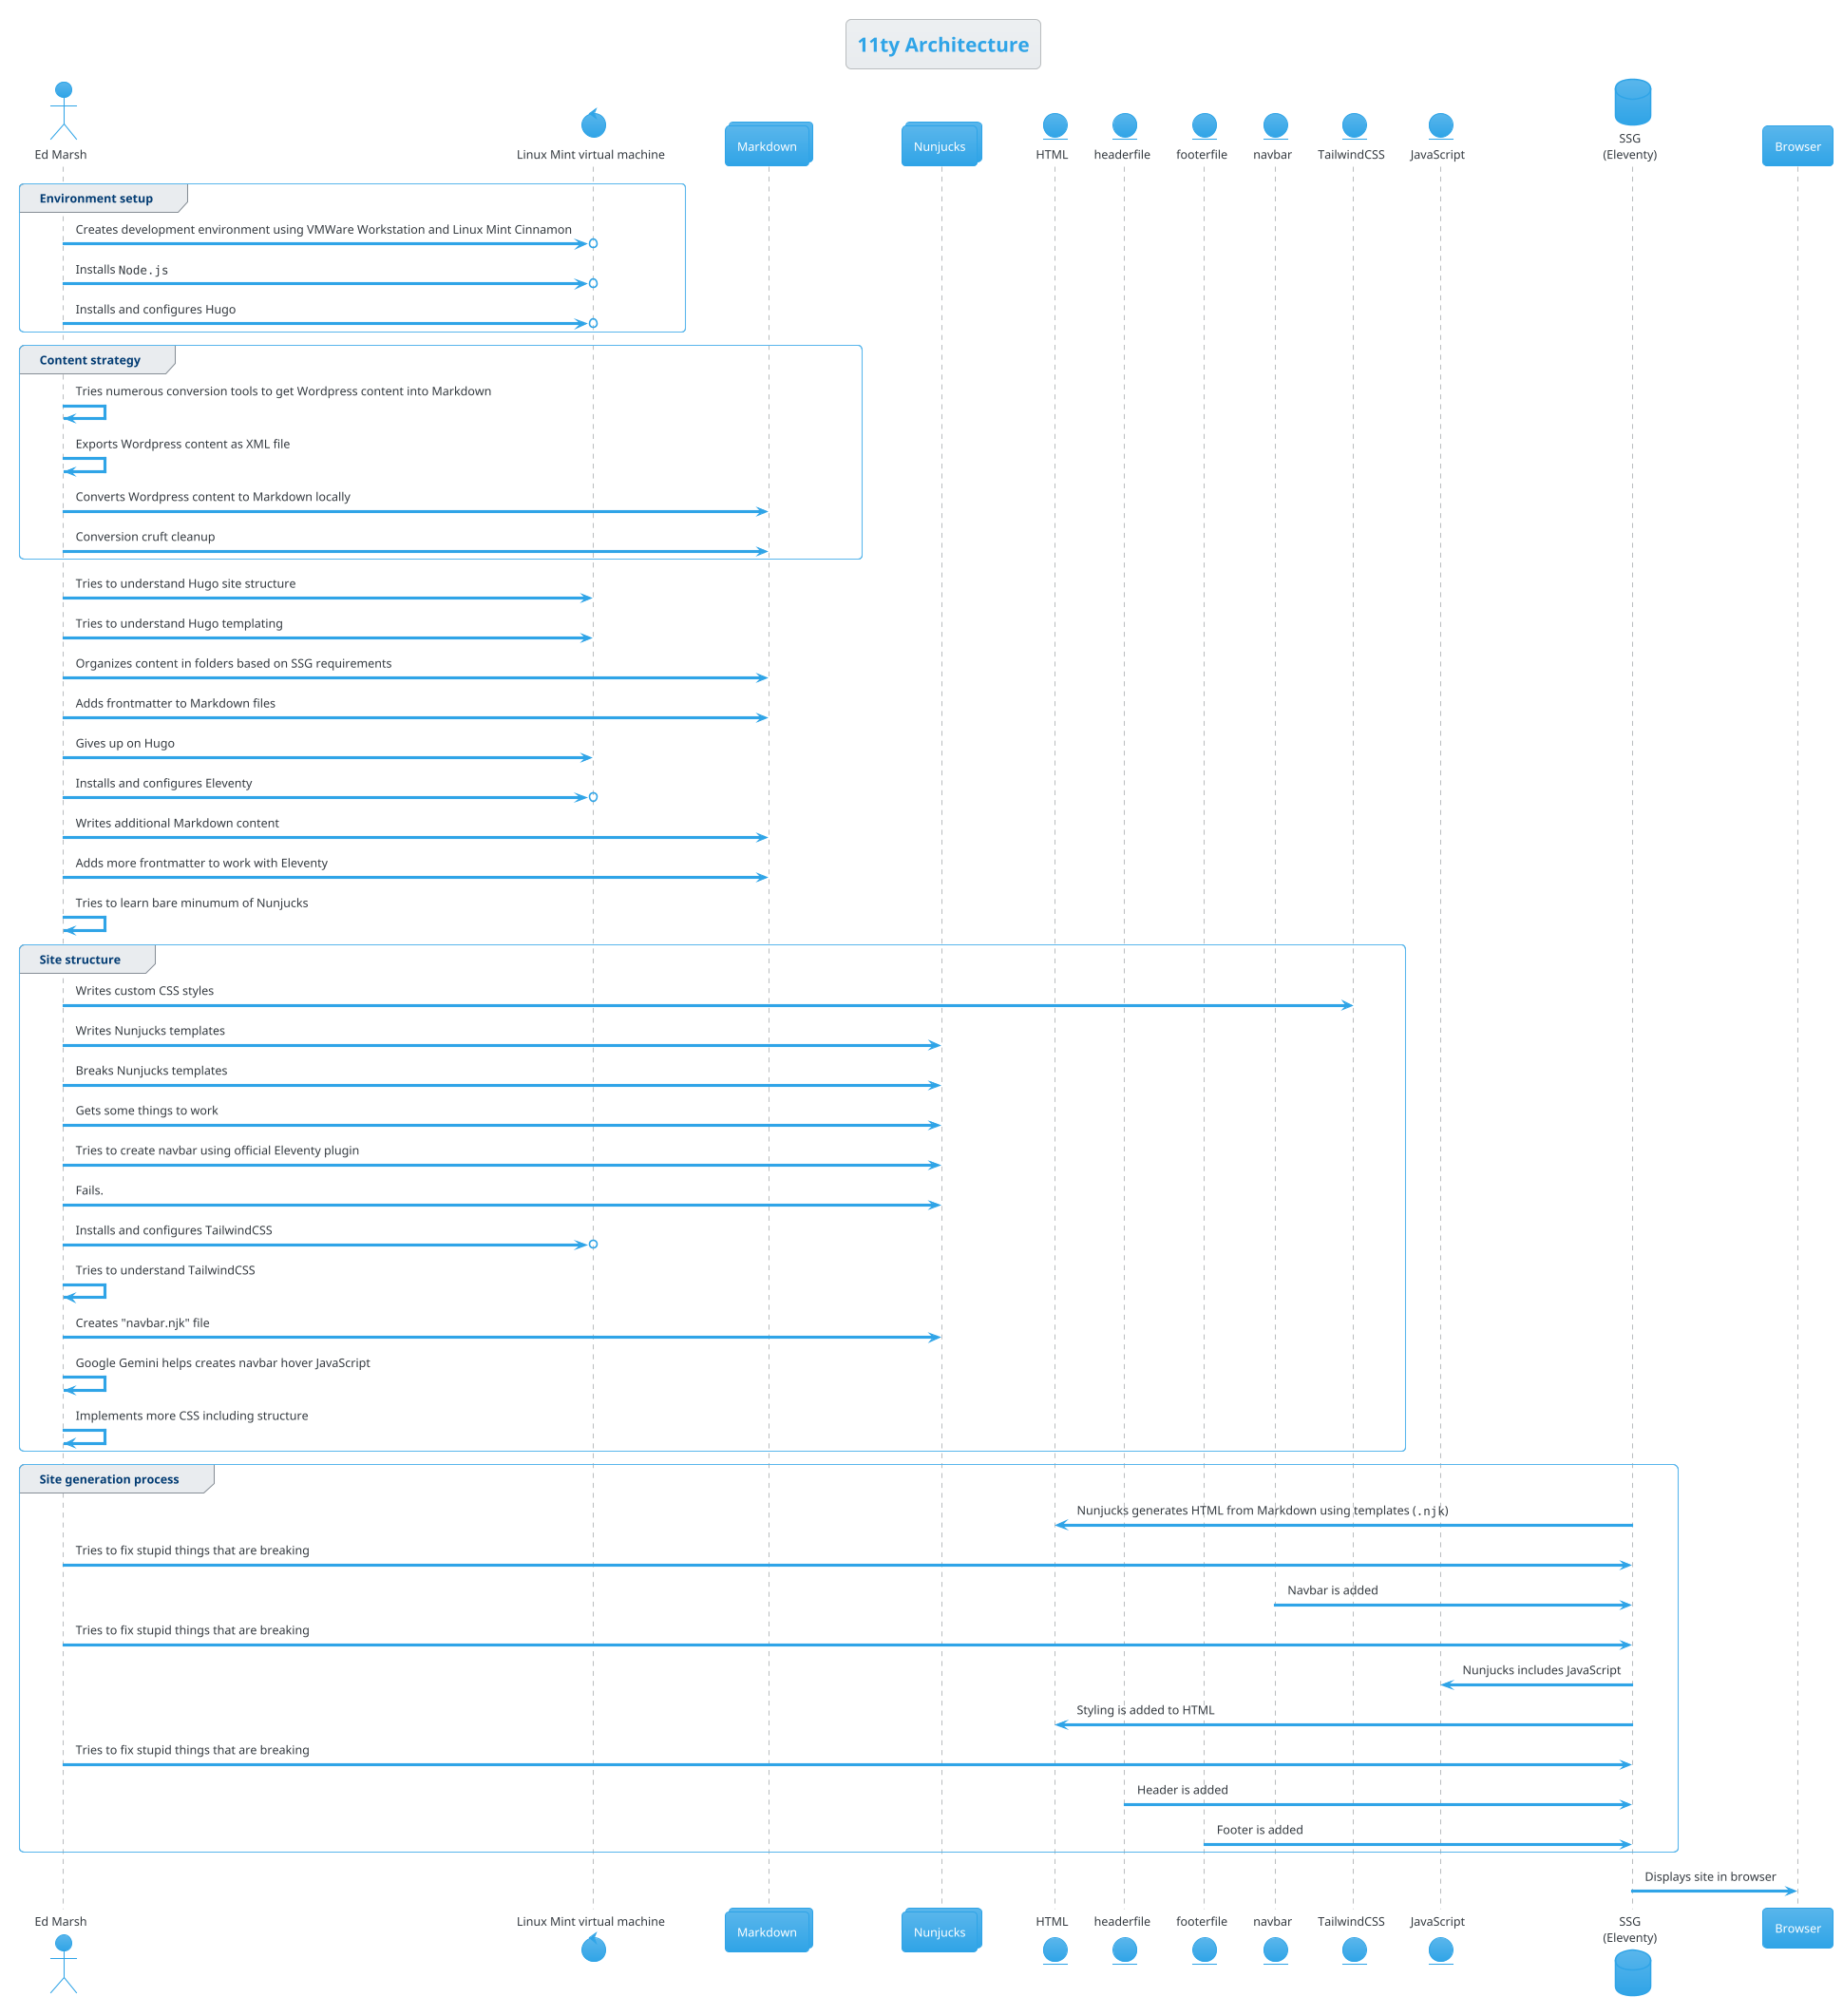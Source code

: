 @startuml
title "11ty Architecture"
!theme cerulean

actor "Ed Marsh" as ed
control "Linux Mint virtual machine" as vm
collections Markdown as md
collections Nunjucks as nj
entity HTML as html
entity headerfile as hf
entity footerfile as ff
entity navbar as nb
entity TailwindCSS as css
entity JavaScript as js
database "SSG\n(Eleventy)" as ssg
participant "Browser" as br

group Environment setup

ed ->o vm: Creates development environment using VMWare Workstation and Linux Mint Cinnamon
ed ->o vm: Installs ""Node.js""
ed ->o vm: Installs and configures Hugo
end
group Content strategy

ed -> ed : Tries numerous conversion tools to get Wordpress content into Markdown
ed-> ed : Exports Wordpress content as XML file
ed -> md : Converts Wordpress content to Markdown locally
ed -> md : Conversion cruft cleanup
end
ed -> vm : Tries to understand Hugo site structure
ed -> vm: Tries to understand Hugo templating
ed -> md: Organizes content in folders based on SSG requirements
ed -> md: Adds frontmatter to Markdown files
ed-> vm : Gives up on Hugo
ed ->o  vm : Installs and configures Eleventy

ed -> md : Writes additional Markdown content
ed -> md : Adds more frontmatter to work with Eleventy
ed -> ed : Tries to learn bare minumum of Nunjucks
group Site structure

ed -> css : Writes custom CSS styles
ed-> nj : Writes Nunjucks templates
ed -> nj : Breaks Nunjucks templates
ed -> nj : Gets some things to work
ed -> nj : Tries to create navbar using official Eleventy plugin
ed -> nj : Fails.
ed ->o vm : Installs and configures TailwindCSS
ed -> ed: Tries to understand TailwindCSS
ed -> nj : Creates "navbar.njk" file
ed -> ed : Google Gemini helps creates navbar hover JavaScript
ed -> ed : Implements more CSS including structure
end

group Site generation process

ssg -> html : Nunjucks generates HTML from Markdown using templates ("".njk"")
ed -> ssg : Tries to fix stupid things that are breaking
nb -> ssg: Navbar is added
ed -> ssg : Tries to fix stupid things that are breaking
ssg -> js:  Nunjucks includes JavaScript
ssg -> html : Styling is added to HTML
ed -> ssg : Tries to fix stupid things that are breaking
hf -> ssg: Header is added
ff -> ssg: Footer is added
end
ssg -> br : Displays site in browser

@enduml